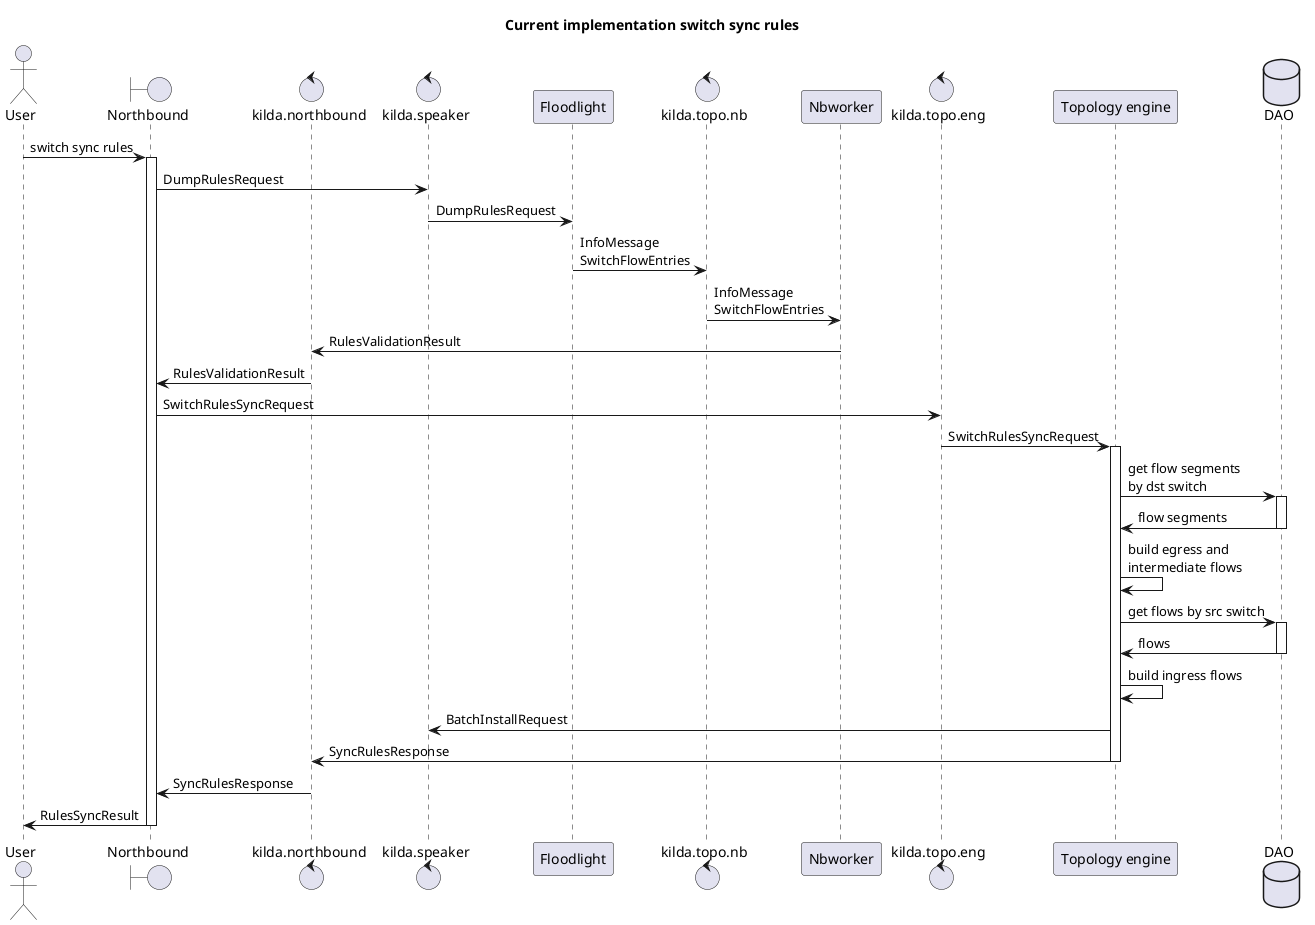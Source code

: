 @startuml
title Current implementation switch sync rules

actor User
boundary Northbound as NB
control kilda.northbound
control kilda.speaker
participant Floodlight as FL
control kilda.topo.nb
participant Nbworker as NBW
control kilda.topo.eng
participant "Topology engine" as TE
database DAO

User -> NB : switch sync rules
activate NB
NB -> kilda.speaker : DumpRulesRequest
kilda.speaker -> FL : DumpRulesRequest
FL -> kilda.topo.nb : InfoMessage\nSwitchFlowEntries
kilda.topo.nb -> NBW : InfoMessage\nSwitchFlowEntries
NBW -> kilda.northbound : RulesValidationResult
kilda.northbound -> NB : RulesValidationResult

NB -> kilda.topo.eng : SwitchRulesSyncRequest
kilda.topo.eng -> TE : SwitchRulesSyncRequest
activate TE
TE -> DAO : get flow segments\nby dst switch
activate DAO
DAO -> TE : flow segments
deactivate DAO
TE -> TE : build egress and\nintermediate flows
TE -> DAO : get flows by src switch
activate DAO
DAO -> TE : flows
deactivate DAO
TE -> TE : build ingress flows
TE -> kilda.speaker : BatchInstallRequest
TE -> kilda.northbound : SyncRulesResponse
deactivate TE
kilda.northbound -> NB : SyncRulesResponse
NB -> User : RulesSyncResult
deactivate NB

@enduml